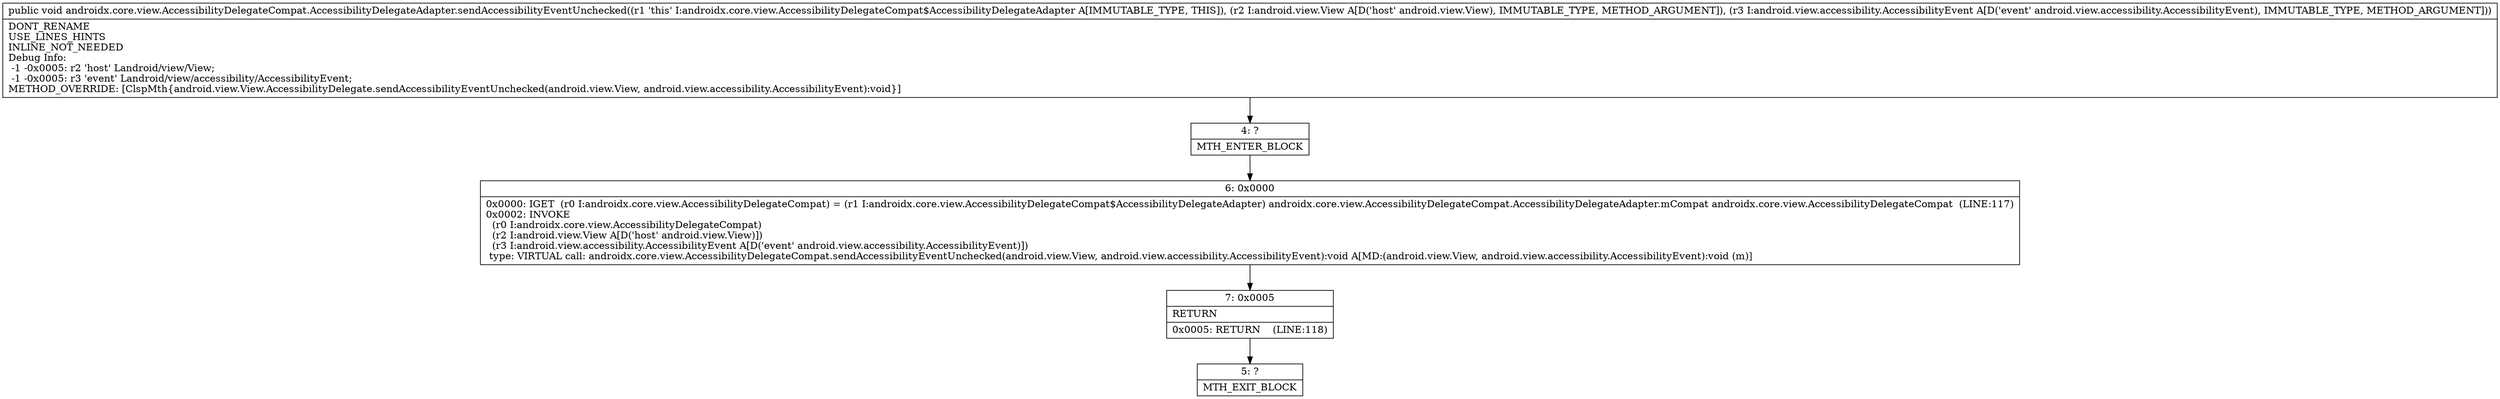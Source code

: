 digraph "CFG forandroidx.core.view.AccessibilityDelegateCompat.AccessibilityDelegateAdapter.sendAccessibilityEventUnchecked(Landroid\/view\/View;Landroid\/view\/accessibility\/AccessibilityEvent;)V" {
Node_4 [shape=record,label="{4\:\ ?|MTH_ENTER_BLOCK\l}"];
Node_6 [shape=record,label="{6\:\ 0x0000|0x0000: IGET  (r0 I:androidx.core.view.AccessibilityDelegateCompat) = (r1 I:androidx.core.view.AccessibilityDelegateCompat$AccessibilityDelegateAdapter) androidx.core.view.AccessibilityDelegateCompat.AccessibilityDelegateAdapter.mCompat androidx.core.view.AccessibilityDelegateCompat  (LINE:117)\l0x0002: INVOKE  \l  (r0 I:androidx.core.view.AccessibilityDelegateCompat)\l  (r2 I:android.view.View A[D('host' android.view.View)])\l  (r3 I:android.view.accessibility.AccessibilityEvent A[D('event' android.view.accessibility.AccessibilityEvent)])\l type: VIRTUAL call: androidx.core.view.AccessibilityDelegateCompat.sendAccessibilityEventUnchecked(android.view.View, android.view.accessibility.AccessibilityEvent):void A[MD:(android.view.View, android.view.accessibility.AccessibilityEvent):void (m)]\l}"];
Node_7 [shape=record,label="{7\:\ 0x0005|RETURN\l|0x0005: RETURN    (LINE:118)\l}"];
Node_5 [shape=record,label="{5\:\ ?|MTH_EXIT_BLOCK\l}"];
MethodNode[shape=record,label="{public void androidx.core.view.AccessibilityDelegateCompat.AccessibilityDelegateAdapter.sendAccessibilityEventUnchecked((r1 'this' I:androidx.core.view.AccessibilityDelegateCompat$AccessibilityDelegateAdapter A[IMMUTABLE_TYPE, THIS]), (r2 I:android.view.View A[D('host' android.view.View), IMMUTABLE_TYPE, METHOD_ARGUMENT]), (r3 I:android.view.accessibility.AccessibilityEvent A[D('event' android.view.accessibility.AccessibilityEvent), IMMUTABLE_TYPE, METHOD_ARGUMENT]))  | DONT_RENAME\lUSE_LINES_HINTS\lINLINE_NOT_NEEDED\lDebug Info:\l  \-1 \-0x0005: r2 'host' Landroid\/view\/View;\l  \-1 \-0x0005: r3 'event' Landroid\/view\/accessibility\/AccessibilityEvent;\lMETHOD_OVERRIDE: [ClspMth\{android.view.View.AccessibilityDelegate.sendAccessibilityEventUnchecked(android.view.View, android.view.accessibility.AccessibilityEvent):void\}]\l}"];
MethodNode -> Node_4;Node_4 -> Node_6;
Node_6 -> Node_7;
Node_7 -> Node_5;
}

